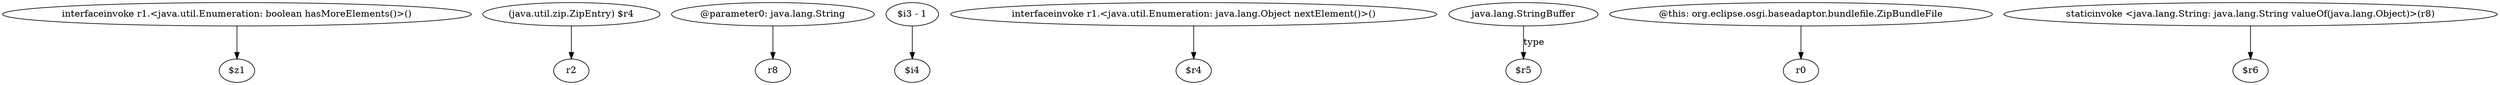digraph g {
0[label="interfaceinvoke r1.<java.util.Enumeration: boolean hasMoreElements()>()"]
1[label="$z1"]
0->1[label=""]
2[label="(java.util.zip.ZipEntry) $r4"]
3[label="r2"]
2->3[label=""]
4[label="@parameter0: java.lang.String"]
5[label="r8"]
4->5[label=""]
6[label="$i3 - 1"]
7[label="$i4"]
6->7[label=""]
8[label="interfaceinvoke r1.<java.util.Enumeration: java.lang.Object nextElement()>()"]
9[label="$r4"]
8->9[label=""]
10[label="java.lang.StringBuffer"]
11[label="$r5"]
10->11[label="type"]
12[label="@this: org.eclipse.osgi.baseadaptor.bundlefile.ZipBundleFile"]
13[label="r0"]
12->13[label=""]
14[label="staticinvoke <java.lang.String: java.lang.String valueOf(java.lang.Object)>(r8)"]
15[label="$r6"]
14->15[label=""]
}